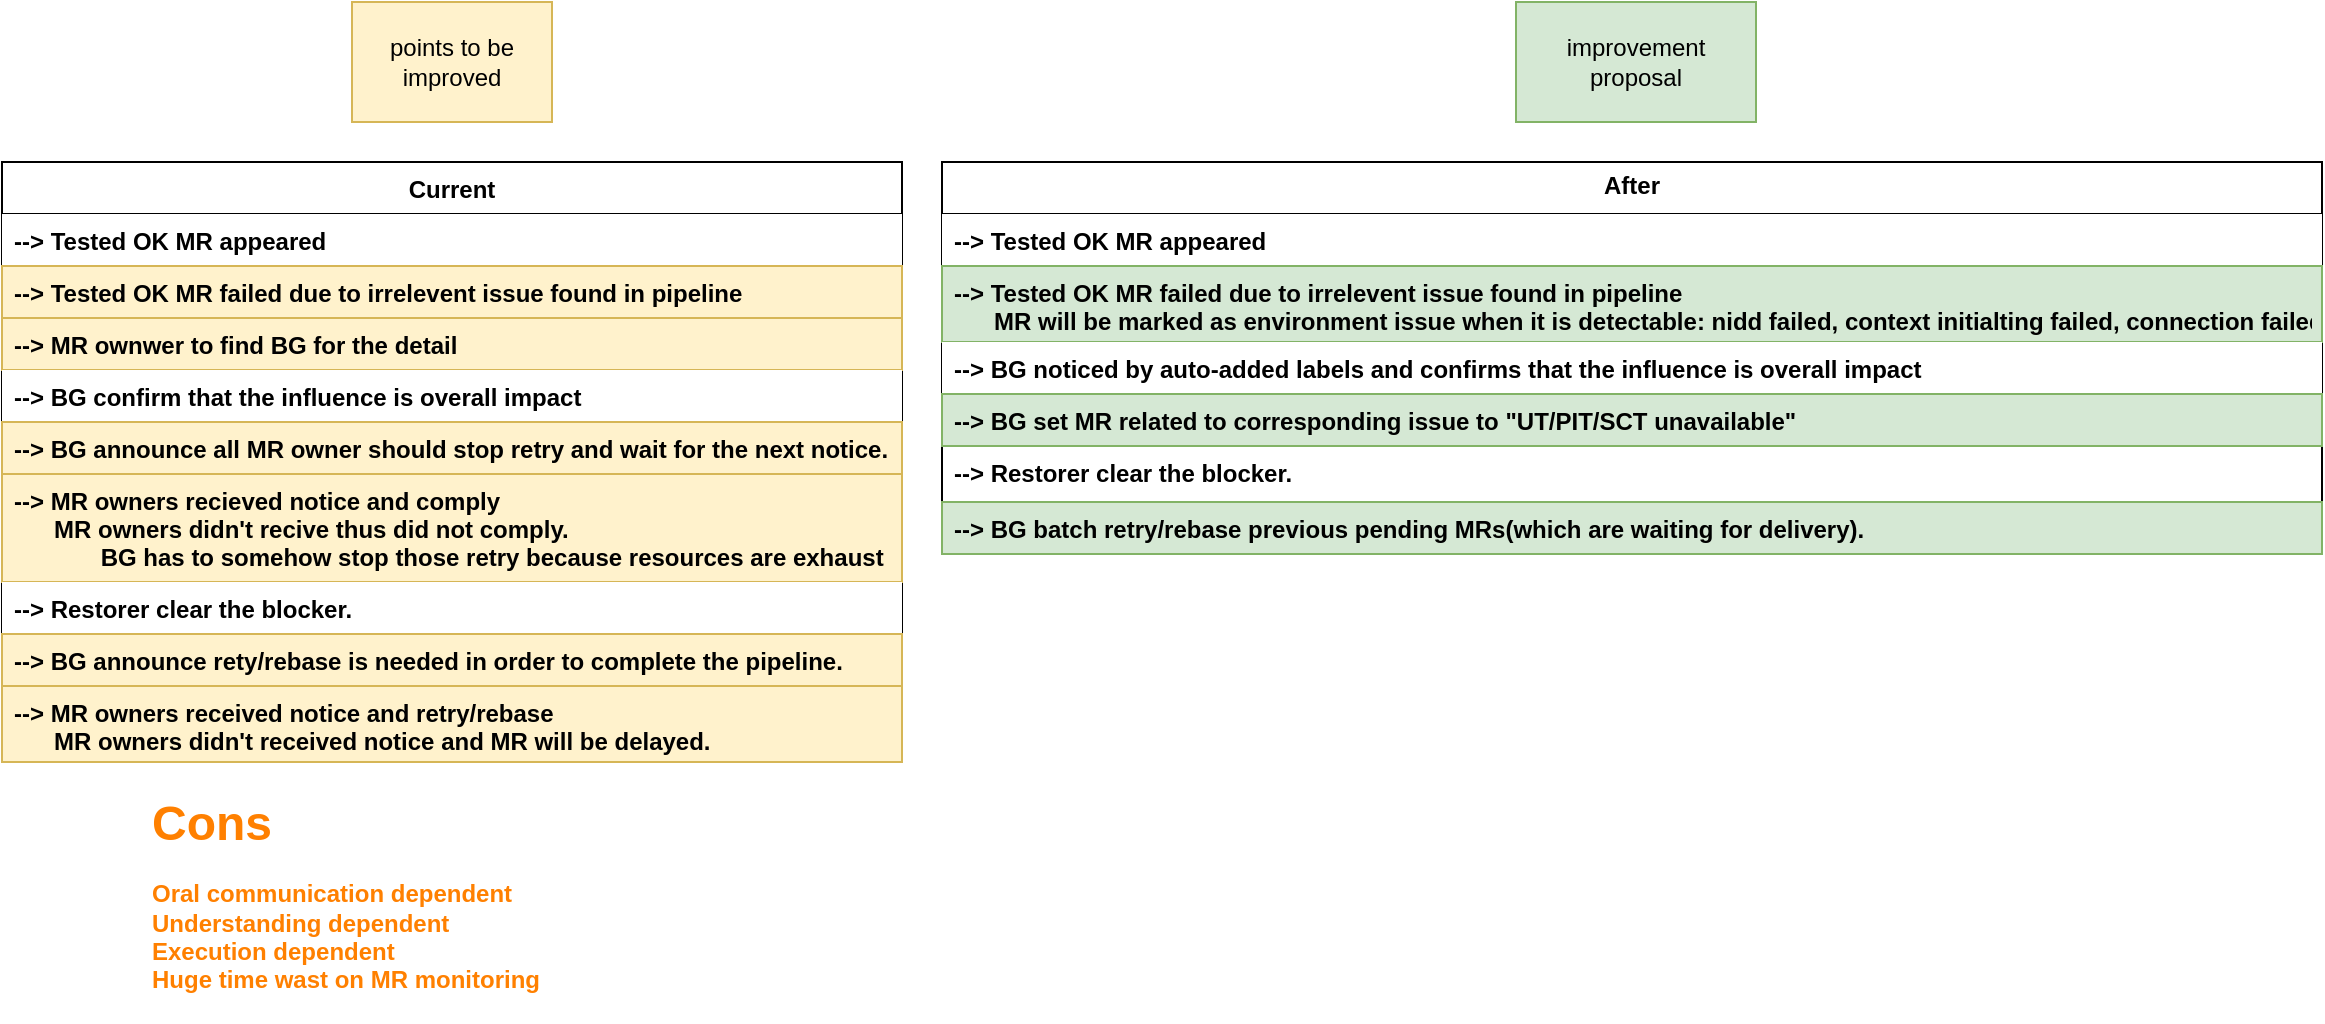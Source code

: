 <mxfile version="10.6.7" type="github"><diagram id="49tZhJWGVELUk_OpWY7U" name="Page-1"><mxGraphModel dx="1452" dy="591" grid="1" gridSize="10" guides="1" tooltips="1" connect="1" arrows="1" fold="1" page="1" pageScale="1" pageWidth="827" pageHeight="1169" math="0" shadow="0"><root><mxCell id="0"/><mxCell id="1" parent="0"/><mxCell id="7_V5XENbP3fPOTYN4D3x-16" value="Current" style="swimlane;fontStyle=1;childLayout=stackLayout;horizontal=1;startSize=26;fillColor=#ffffff;horizontalStack=0;resizeParent=1;resizeParentMax=0;resizeLast=0;collapsible=1;marginBottom=0;shadow=0;" vertex="1" parent="1"><mxGeometry x="10" y="240" width="450" height="300" as="geometry"/></mxCell><mxCell id="7_V5XENbP3fPOTYN4D3x-17" value="--&gt; Tested OK MR appeared" style="text;strokeColor=none;fillColor=#ffffff;align=left;verticalAlign=top;spacingLeft=4;spacingRight=4;overflow=hidden;rotatable=0;points=[[0,0.5],[1,0.5]];portConstraint=eastwest;shadow=0;fontStyle=1" vertex="1" parent="7_V5XENbP3fPOTYN4D3x-16"><mxGeometry y="26" width="450" height="26" as="geometry"/></mxCell><mxCell id="7_V5XENbP3fPOTYN4D3x-18" value="--&gt; Tested OK MR failed due to irrelevent issue found in pipeline" style="text;strokeColor=#d6b656;fillColor=#fff2cc;align=left;verticalAlign=top;spacingLeft=4;spacingRight=4;overflow=hidden;rotatable=0;points=[[0,0.5],[1,0.5]];portConstraint=eastwest;shadow=0;fontStyle=1" vertex="1" parent="7_V5XENbP3fPOTYN4D3x-16"><mxGeometry y="52" width="450" height="26" as="geometry"/></mxCell><mxCell id="7_V5XENbP3fPOTYN4D3x-19" value="--&gt; MR ownwer to find BG for the detail" style="text;strokeColor=#d6b656;fillColor=#fff2cc;align=left;verticalAlign=top;spacingLeft=4;spacingRight=4;overflow=hidden;rotatable=0;points=[[0,0.5],[1,0.5]];portConstraint=eastwest;shadow=0;fontStyle=1" vertex="1" parent="7_V5XENbP3fPOTYN4D3x-16"><mxGeometry y="78" width="450" height="26" as="geometry"/></mxCell><mxCell id="7_V5XENbP3fPOTYN4D3x-26" value="--&gt; BG confirm that the influence is overall impact" style="text;strokeColor=none;fillColor=#ffffff;align=left;verticalAlign=top;spacingLeft=4;spacingRight=4;overflow=hidden;rotatable=0;points=[[0,0.5],[1,0.5]];portConstraint=eastwest;shadow=0;fontStyle=1" vertex="1" parent="7_V5XENbP3fPOTYN4D3x-16"><mxGeometry y="104" width="450" height="26" as="geometry"/></mxCell><mxCell id="7_V5XENbP3fPOTYN4D3x-27" value="--&gt; BG announce all MR owner should stop retry and wait for the next notice." style="text;strokeColor=#d6b656;fillColor=#fff2cc;align=left;verticalAlign=top;spacingLeft=4;spacingRight=4;overflow=hidden;rotatable=0;points=[[0,0.5],[1,0.5]];portConstraint=eastwest;shadow=0;fontStyle=1" vertex="1" parent="7_V5XENbP3fPOTYN4D3x-16"><mxGeometry y="130" width="450" height="26" as="geometry"/></mxCell><mxCell id="7_V5XENbP3fPOTYN4D3x-28" value="--&gt; MR owners recieved notice and comply&#10;      MR owners didn't recive thus did not comply.&#10;             BG has to somehow stop those retry because resources are exhaust" style="text;strokeColor=#d6b656;fillColor=#fff2cc;align=left;verticalAlign=top;spacingLeft=4;spacingRight=4;overflow=hidden;rotatable=0;points=[[0,0.5],[1,0.5]];portConstraint=eastwest;shadow=0;fontStyle=1" vertex="1" parent="7_V5XENbP3fPOTYN4D3x-16"><mxGeometry y="156" width="450" height="54" as="geometry"/></mxCell><mxCell id="7_V5XENbP3fPOTYN4D3x-29" value="--&gt; Restorer clear the blocker." style="text;strokeColor=none;fillColor=#ffffff;align=left;verticalAlign=top;spacingLeft=4;spacingRight=4;overflow=hidden;rotatable=0;points=[[0,0.5],[1,0.5]];portConstraint=eastwest;shadow=0;fontStyle=1" vertex="1" parent="7_V5XENbP3fPOTYN4D3x-16"><mxGeometry y="210" width="450" height="26" as="geometry"/></mxCell><mxCell id="7_V5XENbP3fPOTYN4D3x-30" value="--&gt; BG announce rety/rebase is needed in order to complete the pipeline." style="text;strokeColor=#d6b656;fillColor=#fff2cc;align=left;verticalAlign=top;spacingLeft=4;spacingRight=4;overflow=hidden;rotatable=0;points=[[0,0.5],[1,0.5]];portConstraint=eastwest;shadow=0;fontStyle=1" vertex="1" parent="7_V5XENbP3fPOTYN4D3x-16"><mxGeometry y="236" width="450" height="26" as="geometry"/></mxCell><mxCell id="7_V5XENbP3fPOTYN4D3x-31" value="--&gt; MR owners received notice and retry/rebase&#10;      MR owners didn't received notice and MR will be delayed." style="text;strokeColor=#d6b656;fillColor=#fff2cc;align=left;verticalAlign=top;spacingLeft=4;spacingRight=4;overflow=hidden;rotatable=0;points=[[0,0.5],[1,0.5]];portConstraint=eastwest;shadow=0;fontStyle=1" vertex="1" parent="7_V5XENbP3fPOTYN4D3x-16"><mxGeometry y="262" width="450" height="38" as="geometry"/></mxCell><mxCell id="7_V5XENbP3fPOTYN4D3x-47" value="After&#10;" style="swimlane;fontStyle=1;childLayout=stackLayout;horizontal=1;startSize=26;horizontalStack=0;resizeParent=1;resizeParentMax=0;resizeLast=0;collapsible=1;marginBottom=0;shadow=0;spacing=0;verticalAlign=top;" vertex="1" parent="1"><mxGeometry x="480" y="240" width="690" height="196" as="geometry"/></mxCell><mxCell id="7_V5XENbP3fPOTYN4D3x-48" value="--&gt; Tested OK MR appeared" style="text;strokeColor=none;fillColor=#ffffff;align=left;verticalAlign=top;spacingLeft=4;spacingRight=4;overflow=hidden;rotatable=0;points=[[0,0.5],[1,0.5]];portConstraint=eastwest;shadow=0;fontStyle=1" vertex="1" parent="7_V5XENbP3fPOTYN4D3x-47"><mxGeometry y="26" width="690" height="26" as="geometry"/></mxCell><mxCell id="7_V5XENbP3fPOTYN4D3x-49" value="--&gt; Tested OK MR failed due to irrelevent issue found in pipeline&#10;      MR will be marked as environment issue when it is detectable: nidd failed, context initialting failed, connection failed and etc." style="text;strokeColor=#82b366;fillColor=#d5e8d4;align=left;verticalAlign=top;spacingLeft=4;spacingRight=4;overflow=hidden;rotatable=0;points=[[0,0.5],[1,0.5]];portConstraint=eastwest;shadow=0;fontStyle=1" vertex="1" parent="7_V5XENbP3fPOTYN4D3x-47"><mxGeometry y="52" width="690" height="38" as="geometry"/></mxCell><mxCell id="7_V5XENbP3fPOTYN4D3x-51" value="--&gt; BG noticed by auto-added labels and confirms that the influence is overall impact" style="text;strokeColor=none;fillColor=#ffffff;align=left;verticalAlign=top;spacingLeft=4;spacingRight=4;overflow=hidden;rotatable=0;points=[[0,0.5],[1,0.5]];portConstraint=eastwest;shadow=0;fontStyle=1" vertex="1" parent="7_V5XENbP3fPOTYN4D3x-47"><mxGeometry y="90" width="690" height="26" as="geometry"/></mxCell><mxCell id="7_V5XENbP3fPOTYN4D3x-52" value="--&gt; BG set MR related to corresponding issue to &quot;UT/PIT/SCT unavailable&quot;" style="text;strokeColor=#82b366;fillColor=#d5e8d4;align=left;verticalAlign=top;spacingLeft=4;spacingRight=4;overflow=hidden;rotatable=0;points=[[0,0.5],[1,0.5]];portConstraint=eastwest;shadow=0;fontStyle=1" vertex="1" parent="7_V5XENbP3fPOTYN4D3x-47"><mxGeometry y="116" width="690" height="26" as="geometry"/></mxCell><mxCell id="7_V5XENbP3fPOTYN4D3x-53" value="--&gt; Restorer clear the blocker." style="text;align=left;verticalAlign=top;spacingLeft=4;spacingRight=4;overflow=hidden;rotatable=0;points=[[0,0.5],[1,0.5]];portConstraint=eastwest;shadow=0;fontStyle=1" vertex="1" parent="7_V5XENbP3fPOTYN4D3x-47"><mxGeometry y="142" width="690" height="28" as="geometry"/></mxCell><mxCell id="7_V5XENbP3fPOTYN4D3x-54" value="--&gt; BG batch retry/rebase previous pending MRs(which are waiting for delivery)." style="text;strokeColor=#82b366;fillColor=#d5e8d4;align=left;verticalAlign=top;spacingLeft=4;spacingRight=4;overflow=hidden;rotatable=0;points=[[0,0.5],[1,0.5]];portConstraint=eastwest;shadow=0;fontStyle=1" vertex="1" parent="7_V5XENbP3fPOTYN4D3x-47"><mxGeometry y="170" width="690" height="26" as="geometry"/></mxCell><mxCell id="7_V5XENbP3fPOTYN4D3x-58" value="points to be improved" style="rounded=0;whiteSpace=wrap;html=1;shadow=0;fillColor=#fff2cc;strokeColor=#d6b656;" vertex="1" parent="1"><mxGeometry x="185" y="160" width="100" height="60" as="geometry"/></mxCell><mxCell id="7_V5XENbP3fPOTYN4D3x-59" value="improvement proposal" style="rounded=0;whiteSpace=wrap;html=1;shadow=0;fillColor=#d5e8d4;strokeColor=#82b366;" vertex="1" parent="1"><mxGeometry x="767" y="160" width="120" height="60" as="geometry"/></mxCell><mxCell id="7_V5XENbP3fPOTYN4D3x-62" value="&lt;h1 style=&quot;line-height: 100%&quot;&gt;Cons&lt;/h1&gt;&lt;p&gt;&lt;b&gt;&lt;span&gt;Oral communication&amp;nbsp;&lt;/span&gt;&lt;span&gt;dependent&lt;br&gt;&lt;/span&gt;&lt;span&gt;Understanding dependent&lt;/span&gt;&lt;br&gt;&lt;span&gt;Execution dependent&lt;br&gt;Huge time wast on MR monitoring&lt;/span&gt;&lt;/b&gt;&lt;br&gt;&lt;/p&gt;" style="text;html=1;strokeColor=none;fillColor=none;spacing=5;spacingTop=-17;whiteSpace=wrap;overflow=hidden;rounded=0;shadow=0;fontColor=#FF8000;align=left;" vertex="1" parent="1"><mxGeometry x="80" y="550" width="290" height="120" as="geometry"/></mxCell></root></mxGraphModel></diagram></mxfile>